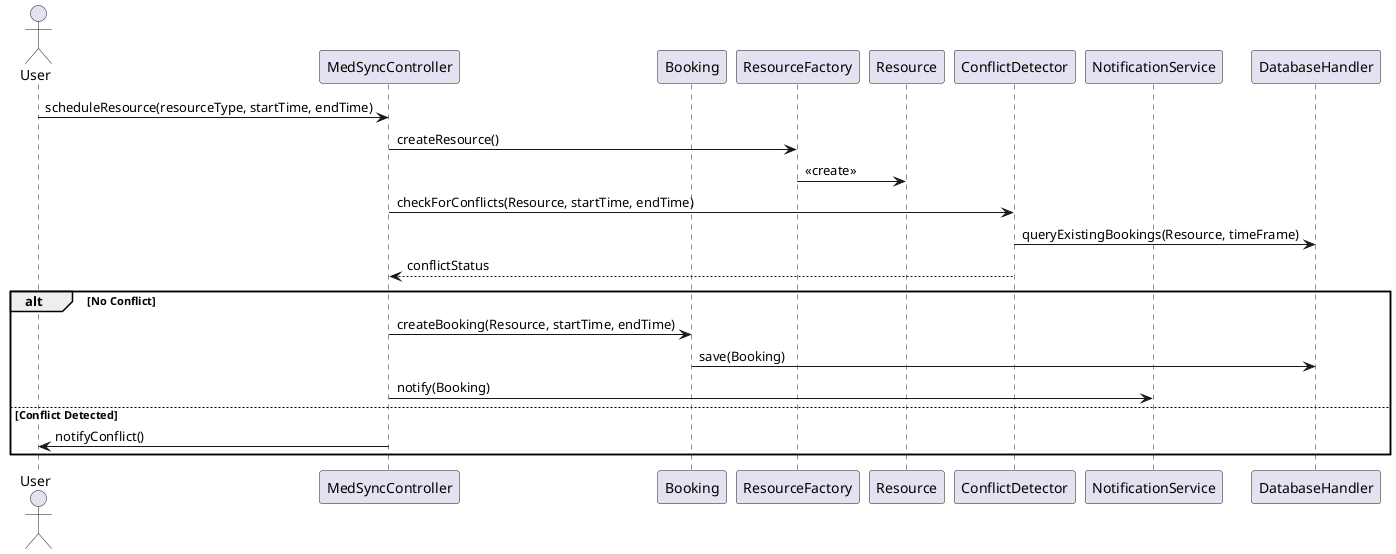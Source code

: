 @startuml ScheduleResourceSequenceDiagram

actor User
participant MedSyncController
participant Booking
participant ResourceFactory
participant Resource
participant ConflictDetector
participant NotificationService
participant DatabaseHandler

User -> MedSyncController : scheduleResource(resourceType, startTime, endTime)
MedSyncController -> ResourceFactory : createResource()
ResourceFactory -> Resource : <<create>>
MedSyncController -> ConflictDetector : checkForConflicts(Resource, startTime, endTime)
ConflictDetector -> DatabaseHandler : queryExistingBookings(Resource, timeFrame)
ConflictDetector --> MedSyncController : conflictStatus

alt No Conflict
  MedSyncController -> Booking : createBooking(Resource, startTime, endTime)
  Booking -> DatabaseHandler : save(Booking)
  MedSyncController -> NotificationService : notify(Booking)
else Conflict Detected
  MedSyncController -> User : notifyConflict()
end

@enduml